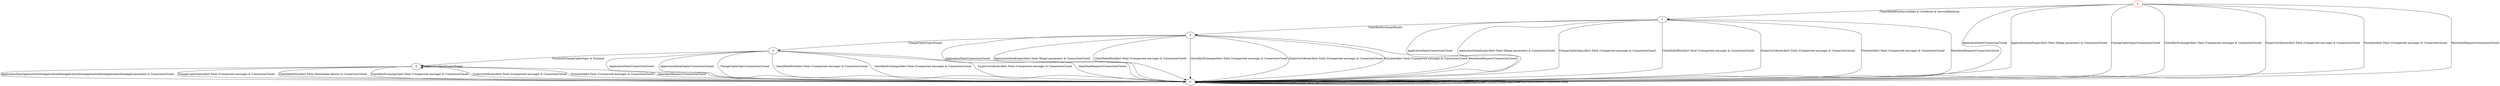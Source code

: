 digraph {
2 [color="red"]
0
1
3
4
5
2 -> 5 [label="ApplicationData/ConnectionClosed"]
2 -> 5 [label="ApplicationDataEmpty/Alert Fatal (Illegal parameter) & ConnectionClosed"]
2 -> 5 [label="ChangeCipherSpec/ConnectionClosed"]
2 -> 1 [label="ClientHelloRSA/ServerHello & Certificate & ServerHelloDone"]
2 -> 5 [label="ClientKeyExchange/Alert Fatal (Unexpected message) & ConnectionClosed"]
2 -> 5 [label="EmptyCertificate/Alert Fatal (Unexpected message) & ConnectionClosed"]
2 -> 5 [label="Finished/Alert Fatal (Unexpected message) & ConnectionClosed"]
2 -> 5 [label="HeartbeatRequest/ConnectionClosed"]
0 -> 5 [label="ApplicationData/ApplicationDataApplicationDataApplicationDataApplicationDataApplicationDataApplicationData & ConnectionClosed"]
0 -> 0 [label="ApplicationDataEmpty/Empty"]
0 -> 5 [label="ChangeCipherSpec/Alert Fatal (Unexpected message) & ConnectionClosed"]
0 -> 5 [label="ClientHelloRSA/Alert Fatal (Handshake failure) & ConnectionClosed"]
0 -> 5 [label="ClientKeyExchange/Alert Fatal (Unexpected message) & ConnectionClosed"]
0 -> 5 [label="EmptyCertificate/Alert Fatal (Unexpected message) & ConnectionClosed"]
0 -> 5 [label="Finished/Alert Fatal (Unexpected message) & ConnectionClosed"]
0 -> 5 [label="HeartbeatRequest/ConnectionClosed"]
1 -> 5 [label="ApplicationData/ConnectionClosed"]
1 -> 5 [label="ApplicationDataEmpty/Alert Fatal (Illegal parameter) & ConnectionClosed"]
1 -> 5 [label="ChangeCipherSpec/Alert Fatal (Unexpected message) & ConnectionClosed"]
1 -> 5 [label="ClientHelloRSA/Alert Fatal (Unexpected message) & ConnectionClosed"]
1 -> 3 [label="ClientKeyExchange/Empty"]
1 -> 5 [label="EmptyCertificate/Alert Fatal (Unexpected message) & ConnectionClosed"]
1 -> 5 [label="Finished/Alert Fatal (Unexpected message) & ConnectionClosed"]
1 -> 5 [label="HeartbeatRequest/ConnectionClosed"]
3 -> 5 [label="ApplicationData/ConnectionClosed"]
3 -> 5 [label="ApplicationDataEmpty/Alert Fatal (Illegal parameter) & ConnectionClosed"]
3 -> 4 [label="ChangeCipherSpec/Empty"]
3 -> 5 [label="ClientHelloRSA/Alert Fatal (Unexpected message) & ConnectionClosed"]
3 -> 5 [label="ClientKeyExchange/Alert Fatal (Unexpected message) & ConnectionClosed"]
3 -> 5 [label="EmptyCertificate/Alert Fatal (Unexpected message) & ConnectionClosed"]
3 -> 5 [label="Finished/Alert Fatal (Unexpected message) & ConnectionClosed"]
3 -> 5 [label="HeartbeatRequest/ConnectionClosed"]
4 -> 5 [label="ApplicationData/ConnectionClosed"]
4 -> 5 [label="ApplicationDataEmpty/ConnectionClosed"]
4 -> 5 [label="ChangeCipherSpec/ConnectionClosed"]
4 -> 5 [label="ClientHelloRSA/Alert Fatal (Unexpected message) & ConnectionClosed"]
4 -> 5 [label="ClientKeyExchange/Alert Fatal (Unexpected message) & ConnectionClosed"]
4 -> 5 [label="EmptyCertificate/Alert Fatal (Unexpected message) & ConnectionClosed"]
4 -> 0 [label="Finished/ChangeCipherSpec & Finished"]
4 -> 5 [label="HeartbeatRequest/ConnectionClosed"]
5 -> 5 [label="ApplicationData/ConnectionClosed"]
5 -> 5 [label="ApplicationDataEmpty/ConnectionClosed"]
5 -> 5 [label="ChangeCipherSpec/ConnectionClosed"]
5 -> 5 [label="ClientHelloRSA/ConnectionClosed"]
5 -> 5 [label="ClientKeyExchange/ConnectionClosed"]
5 -> 5 [label="EmptyCertificate/ConnectionClosed"]
5 -> 5 [label="Finished/ConnectionClosed"]
5 -> 5 [label="HeartbeatRequest/ConnectionClosed"]
}

